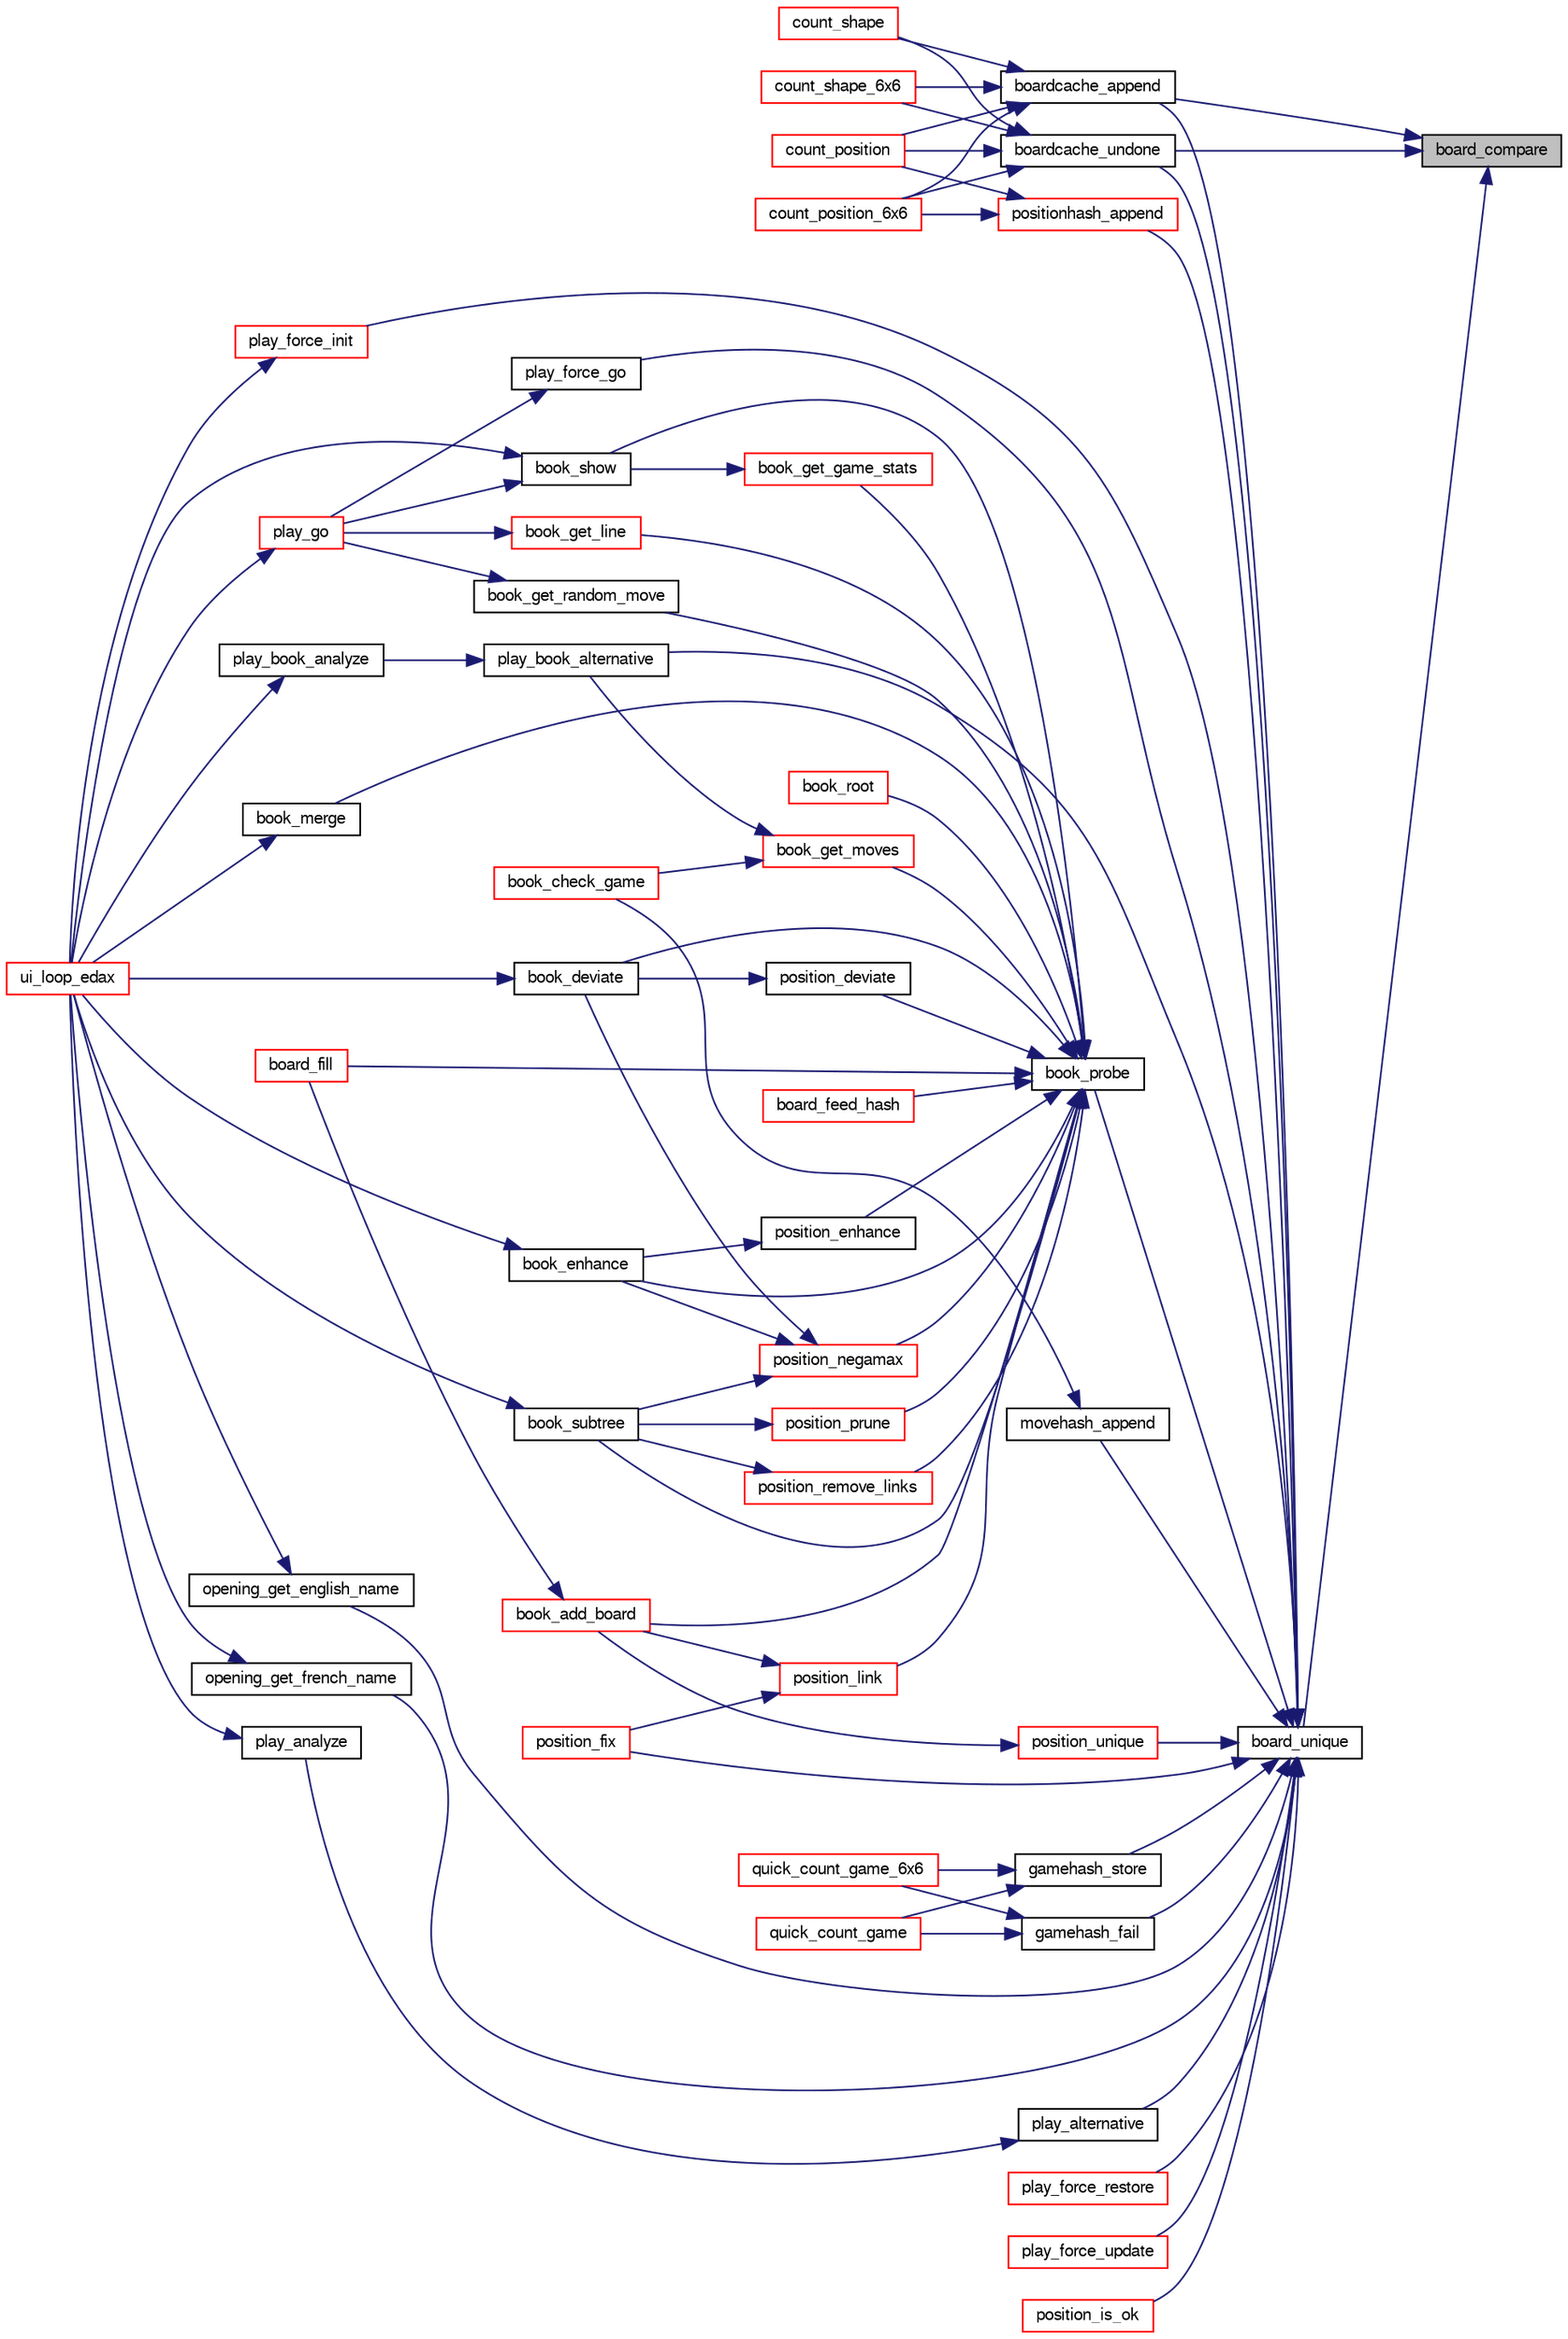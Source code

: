 digraph "board_compare"
{
 // LATEX_PDF_SIZE
  bgcolor="transparent";
  edge [fontname="FreeSans",fontsize="10",labelfontname="FreeSans",labelfontsize="10"];
  node [fontname="FreeSans",fontsize="10",shape=record];
  rankdir="RL";
  Node1 [label="board_compare",height=0.2,width=0.4,color="black", fillcolor="grey75", style="filled", fontcolor="black",tooltip="Compare two board."];
  Node1 -> Node2 [dir="back",color="midnightblue",fontsize="10",style="solid",fontname="FreeSans"];
  Node2 [label="board_unique",height=0.2,width=0.4,color="black",URL="$board_8c.html#a66911c3a003f5fb27a87503b5bb04f6d",tooltip="unique board"];
  Node2 -> Node3 [dir="back",color="midnightblue",fontsize="10",style="solid",fontname="FreeSans"];
  Node3 [label="boardcache_append",height=0.2,width=0.4,color="black",URL="$perft_8c.html#ab89d904b22937c99cb208063ab0e80b1",tooltip=" "];
  Node3 -> Node4 [dir="back",color="midnightblue",fontsize="10",style="solid",fontname="FreeSans"];
  Node4 [label="count_position",height=0.2,width=0.4,color="red",URL="$perft_8c.html#a2d4fe896c978bd809fa8952616362382",tooltip="Recursively count positions."];
  Node3 -> Node9 [dir="back",color="midnightblue",fontsize="10",style="solid",fontname="FreeSans"];
  Node9 [label="count_position_6x6",height=0.2,width=0.4,color="red",URL="$perft_8c.html#aa337f17617f5e241b81068c5b1d53ceb",tooltip="Recursively count positions."];
  Node3 -> Node10 [dir="back",color="midnightblue",fontsize="10",style="solid",fontname="FreeSans"];
  Node10 [label="count_shape",height=0.2,width=0.4,color="red",URL="$perft_8c.html#ac407862f89888ec121363c7dd9a391ee",tooltip="Recursively count shapes."];
  Node3 -> Node12 [dir="back",color="midnightblue",fontsize="10",style="solid",fontname="FreeSans"];
  Node12 [label="count_shape_6x6",height=0.2,width=0.4,color="red",URL="$perft_8c.html#a5dce5b6d1c1a8586cce0ce9e16e6b833",tooltip="Recursively count shapes."];
  Node2 -> Node13 [dir="back",color="midnightblue",fontsize="10",style="solid",fontname="FreeSans"];
  Node13 [label="boardcache_undone",height=0.2,width=0.4,color="black",URL="$perft_8c.html#a5b192fc464ce0ce293410aae2c75a9c7",tooltip="Append a shape to the hash table."];
  Node13 -> Node4 [dir="back",color="midnightblue",fontsize="10",style="solid",fontname="FreeSans"];
  Node13 -> Node9 [dir="back",color="midnightblue",fontsize="10",style="solid",fontname="FreeSans"];
  Node13 -> Node10 [dir="back",color="midnightblue",fontsize="10",style="solid",fontname="FreeSans"];
  Node13 -> Node12 [dir="back",color="midnightblue",fontsize="10",style="solid",fontname="FreeSans"];
  Node2 -> Node14 [dir="back",color="midnightblue",fontsize="10",style="solid",fontname="FreeSans"];
  Node14 [label="book_probe",height=0.2,width=0.4,color="black",URL="$book_8c.html#a0618aa17a7aef4ce9704705ab3f4a8fa",tooltip="Find a position in the book."];
  Node14 -> Node15 [dir="back",color="midnightblue",fontsize="10",style="solid",fontname="FreeSans"];
  Node15 [label="board_feed_hash",height=0.2,width=0.4,color="red",URL="$book_8c.html#a9c0c6a1b902182109525eb3e10db7cad",tooltip="Feed hash from a position."];
  Node14 -> Node17 [dir="back",color="midnightblue",fontsize="10",style="solid",fontname="FreeSans"];
  Node17 [label="board_fill",height=0.2,width=0.4,color="red",URL="$book_8c.html#abdce4d74200559a64a4a498f952cfe96",tooltip="Fill the opening book."];
  Node14 -> Node19 [dir="back",color="midnightblue",fontsize="10",style="solid",fontname="FreeSans"];
  Node19 [label="book_add_board",height=0.2,width=0.4,color="red",URL="$book_8c.html#a429dbc3a206062b05e0e9da5f6fd8452",tooltip="Add a position."];
  Node19 -> Node17 [dir="back",color="midnightblue",fontsize="10",style="solid",fontname="FreeSans"];
  Node14 -> Node35 [dir="back",color="midnightblue",fontsize="10",style="solid",fontname="FreeSans"];
  Node35 [label="book_deviate",height=0.2,width=0.4,color="black",URL="$book_8c.html#ad3ff0b9b8333c6714cd23ca4ebb620b8",tooltip="Deviate a book."];
  Node35 -> Node7 [dir="back",color="midnightblue",fontsize="10",style="solid",fontname="FreeSans"];
  Node7 [label="ui_loop_edax",height=0.2,width=0.4,color="red",URL="$edax_8c.html#a2354b96c7688bae32bedb6203d672f50",tooltip="Loop event."];
  Node14 -> Node36 [dir="back",color="midnightblue",fontsize="10",style="solid",fontname="FreeSans"];
  Node36 [label="book_enhance",height=0.2,width=0.4,color="black",URL="$book_8c.html#a55c9eb657940f815d9be360f1f2b7aea",tooltip="Enhance a book."];
  Node36 -> Node7 [dir="back",color="midnightblue",fontsize="10",style="solid",fontname="FreeSans"];
  Node14 -> Node37 [dir="back",color="midnightblue",fontsize="10",style="solid",fontname="FreeSans"];
  Node37 [label="book_get_game_stats",height=0.2,width=0.4,color="red",URL="$book_8c.html#aa7c2d0e635012ae756261619a1188e5c",tooltip="Get game statistics from a position."];
  Node37 -> Node38 [dir="back",color="midnightblue",fontsize="10",style="solid",fontname="FreeSans"];
  Node38 [label="book_show",height=0.2,width=0.4,color="black",URL="$book_8c.html#a393a42eb1a3ce423cad7df4eb4ffaac4",tooltip="Display a position from the book."];
  Node38 -> Node39 [dir="back",color="midnightblue",fontsize="10",style="solid",fontname="FreeSans"];
  Node39 [label="play_go",height=0.2,width=0.4,color="red",URL="$play_8c.html#aeba64a0b6660a04cff93da447da3f746",tooltip="Start thinking."];
  Node39 -> Node7 [dir="back",color="midnightblue",fontsize="10",style="solid",fontname="FreeSans"];
  Node38 -> Node7 [dir="back",color="midnightblue",fontsize="10",style="solid",fontname="FreeSans"];
  Node14 -> Node46 [dir="back",color="midnightblue",fontsize="10",style="solid",fontname="FreeSans"];
  Node46 [label="book_get_line",height=0.2,width=0.4,color="red",URL="$book_8c.html#a5c4b33003cbd770b19d394d4f6dd6a4f",tooltip="Get a variation from the book."];
  Node46 -> Node39 [dir="back",color="midnightblue",fontsize="10",style="solid",fontname="FreeSans"];
  Node14 -> Node47 [dir="back",color="midnightblue",fontsize="10",style="solid",fontname="FreeSans"];
  Node47 [label="book_get_moves",height=0.2,width=0.4,color="red",URL="$book_8c.html#aa1610f481122264992eac876893fdf35",tooltip="Get a list of moves from the book."];
  Node47 -> Node48 [dir="back",color="midnightblue",fontsize="10",style="solid",fontname="FreeSans"];
  Node48 [label="book_check_game",height=0.2,width=0.4,color="red",URL="$book_8c.html#a8996ed1153616ffa18e6819b88e106c9",tooltip="Check positions from a game."];
  Node47 -> Node52 [dir="back",color="midnightblue",fontsize="10",style="solid",fontname="FreeSans"];
  Node52 [label="play_book_alternative",height=0.2,width=0.4,color="black",URL="$play_8c.html#a0a53dfd153477f6332c030733e3a2d56",tooltip="Seek for the best alternative move from the opening book."];
  Node52 -> Node53 [dir="back",color="midnightblue",fontsize="10",style="solid",fontname="FreeSans"];
  Node53 [label="play_book_analyze",height=0.2,width=0.4,color="black",URL="$play_8c.html#a59d1d9b9a031ed112e8c41798c8b9eee",tooltip="Analyze a played game."];
  Node53 -> Node7 [dir="back",color="midnightblue",fontsize="10",style="solid",fontname="FreeSans"];
  Node14 -> Node55 [dir="back",color="midnightblue",fontsize="10",style="solid",fontname="FreeSans"];
  Node55 [label="book_get_random_move",height=0.2,width=0.4,color="black",URL="$book_8c.html#a71ddeb4c807f9833f5e8507ba9dab350",tooltip="Get a move at random from the opening book."];
  Node55 -> Node39 [dir="back",color="midnightblue",fontsize="10",style="solid",fontname="FreeSans"];
  Node14 -> Node56 [dir="back",color="midnightblue",fontsize="10",style="solid",fontname="FreeSans"];
  Node56 [label="book_merge",height=0.2,width=0.4,color="black",URL="$book_8c.html#aa496342cb2a666bd18913b11c337347c",tooltip="Merge two opening books."];
  Node56 -> Node7 [dir="back",color="midnightblue",fontsize="10",style="solid",fontname="FreeSans"];
  Node14 -> Node57 [dir="back",color="midnightblue",fontsize="10",style="solid",fontname="FreeSans"];
  Node57 [label="book_root",height=0.2,width=0.4,color="red",URL="$book_8c.html#a15fb375522cfce3cca97b01d84fab40d",tooltip="Find the initial position in the book."];
  Node14 -> Node38 [dir="back",color="midnightblue",fontsize="10",style="solid",fontname="FreeSans"];
  Node14 -> Node61 [dir="back",color="midnightblue",fontsize="10",style="solid",fontname="FreeSans"];
  Node61 [label="book_subtree",height=0.2,width=0.4,color="black",URL="$book_8c.html#a54e2a9a31eaf5be229ebfb49e200065b",tooltip="Prune a book."];
  Node61 -> Node7 [dir="back",color="midnightblue",fontsize="10",style="solid",fontname="FreeSans"];
  Node14 -> Node62 [dir="back",color="midnightblue",fontsize="10",style="solid",fontname="FreeSans"];
  Node62 [label="position_deviate",height=0.2,width=0.4,color="black",URL="$book_8c.html#ae9ee489a468274fd83808c53da0418c9",tooltip="Deviate a position."];
  Node62 -> Node35 [dir="back",color="midnightblue",fontsize="10",style="solid",fontname="FreeSans"];
  Node14 -> Node63 [dir="back",color="midnightblue",fontsize="10",style="solid",fontname="FreeSans"];
  Node63 [label="position_enhance",height=0.2,width=0.4,color="black",URL="$book_8c.html#ae7bdabeabfe76594a8c99bcdb98dedff",tooltip="Enhance a position."];
  Node63 -> Node36 [dir="back",color="midnightblue",fontsize="10",style="solid",fontname="FreeSans"];
  Node14 -> Node64 [dir="back",color="midnightblue",fontsize="10",style="solid",fontname="FreeSans"];
  Node64 [label="position_link",height=0.2,width=0.4,color="red",URL="$book_8c.html#a019aa7c08d4071fc2afc5c4a01777699",tooltip="Link a position."];
  Node64 -> Node19 [dir="back",color="midnightblue",fontsize="10",style="solid",fontname="FreeSans"];
  Node64 -> Node68 [dir="back",color="midnightblue",fontsize="10",style="solid",fontname="FreeSans"];
  Node68 [label="position_fix",height=0.2,width=0.4,color="red",URL="$book_8c.html#a2ed2c1217479c4fbf492246c22b28199",tooltip="Fix a position."];
  Node14 -> Node70 [dir="back",color="midnightblue",fontsize="10",style="solid",fontname="FreeSans"];
  Node70 [label="position_negamax",height=0.2,width=0.4,color="red",URL="$book_8c.html#a0f9f396689401dd6b9b1e3cc8cc26ab1",tooltip="Negamax a position."];
  Node70 -> Node35 [dir="back",color="midnightblue",fontsize="10",style="solid",fontname="FreeSans"];
  Node70 -> Node36 [dir="back",color="midnightblue",fontsize="10",style="solid",fontname="FreeSans"];
  Node70 -> Node61 [dir="back",color="midnightblue",fontsize="10",style="solid",fontname="FreeSans"];
  Node14 -> Node71 [dir="back",color="midnightblue",fontsize="10",style="solid",fontname="FreeSans"];
  Node71 [label="position_prune",height=0.2,width=0.4,color="red",URL="$book_8c.html#a7e9f0294a921db58731bfe94cd5e4579",tooltip="Prune a position."];
  Node71 -> Node61 [dir="back",color="midnightblue",fontsize="10",style="solid",fontname="FreeSans"];
  Node14 -> Node72 [dir="back",color="midnightblue",fontsize="10",style="solid",fontname="FreeSans"];
  Node72 [label="position_remove_links",height=0.2,width=0.4,color="red",URL="$book_8c.html#a0c59fcff017f462d3cabbd2289876a02",tooltip="Remove bad links after book pruning."];
  Node72 -> Node61 [dir="back",color="midnightblue",fontsize="10",style="solid",fontname="FreeSans"];
  Node2 -> Node73 [dir="back",color="midnightblue",fontsize="10",style="solid",fontname="FreeSans"];
  Node73 [label="gamehash_fail",height=0.2,width=0.4,color="black",URL="$perft_8c.html#adb6b55f288772c9a74db02105ee8c6c3",tooltip="Seek for a position in the hash table."];
  Node73 -> Node74 [dir="back",color="midnightblue",fontsize="10",style="solid",fontname="FreeSans"];
  Node74 [label="quick_count_game",height=0.2,width=0.4,color="red",URL="$perft_8c.html#a7def9bbbbbd65f8951726a9626e459b5",tooltip="Count games recursively."];
  Node73 -> Node76 [dir="back",color="midnightblue",fontsize="10",style="solid",fontname="FreeSans"];
  Node76 [label="quick_count_game_6x6",height=0.2,width=0.4,color="red",URL="$perft_8c.html#a7a530c0959e88966291040639ba1e5ad",tooltip="Count games recursively."];
  Node2 -> Node77 [dir="back",color="midnightblue",fontsize="10",style="solid",fontname="FreeSans"];
  Node77 [label="gamehash_store",height=0.2,width=0.4,color="black",URL="$perft_8c.html#a17abbd1909dc68176002cc819df8dc1d",tooltip="Store a game position."];
  Node77 -> Node74 [dir="back",color="midnightblue",fontsize="10",style="solid",fontname="FreeSans"];
  Node77 -> Node76 [dir="back",color="midnightblue",fontsize="10",style="solid",fontname="FreeSans"];
  Node2 -> Node78 [dir="back",color="midnightblue",fontsize="10",style="solid",fontname="FreeSans"];
  Node78 [label="movehash_append",height=0.2,width=0.4,color="black",URL="$move_8c.html#a5c446e3414594b950b7d1a6e219aa960",tooltip="Append a position to the hash table."];
  Node78 -> Node48 [dir="back",color="midnightblue",fontsize="10",style="solid",fontname="FreeSans"];
  Node2 -> Node79 [dir="back",color="midnightblue",fontsize="10",style="solid",fontname="FreeSans"];
  Node79 [label="opening_get_english_name",height=0.2,width=0.4,color="black",URL="$opening_8c.html#a29fe489da5c01afa117dbc8b836f3e19",tooltip="Check if a board has got an engilsh opening name."];
  Node79 -> Node7 [dir="back",color="midnightblue",fontsize="10",style="solid",fontname="FreeSans"];
  Node2 -> Node80 [dir="back",color="midnightblue",fontsize="10",style="solid",fontname="FreeSans"];
  Node80 [label="opening_get_french_name",height=0.2,width=0.4,color="black",URL="$opening_8c.html#a72ee5109eda4126f1540dab97af838c0",tooltip="Check if a board has got a french opening name."];
  Node80 -> Node7 [dir="back",color="midnightblue",fontsize="10",style="solid",fontname="FreeSans"];
  Node2 -> Node81 [dir="back",color="midnightblue",fontsize="10",style="solid",fontname="FreeSans"];
  Node81 [label="play_alternative",height=0.2,width=0.4,color="black",URL="$play_8c.html#ab220e1e3acf69015cd2e2b32abbdbaae",tooltip="Seek for the best alternative move."];
  Node81 -> Node82 [dir="back",color="midnightblue",fontsize="10",style="solid",fontname="FreeSans"];
  Node82 [label="play_analyze",height=0.2,width=0.4,color="black",URL="$play_8c.html#a32624a895b8cf4ec475a8de0ee5df3a1",tooltip="Analyze a played game."];
  Node82 -> Node7 [dir="back",color="midnightblue",fontsize="10",style="solid",fontname="FreeSans"];
  Node2 -> Node52 [dir="back",color="midnightblue",fontsize="10",style="solid",fontname="FreeSans"];
  Node2 -> Node83 [dir="back",color="midnightblue",fontsize="10",style="solid",fontname="FreeSans"];
  Node83 [label="play_force_go",height=0.2,width=0.4,color="black",URL="$play_8c.html#a0fac168d26c41a2a24f357011d546143",tooltip="Play a forced move."];
  Node83 -> Node39 [dir="back",color="midnightblue",fontsize="10",style="solid",fontname="FreeSans"];
  Node2 -> Node84 [dir="back",color="midnightblue",fontsize="10",style="solid",fontname="FreeSans"];
  Node84 [label="play_force_init",height=0.2,width=0.4,color="red",URL="$play_8c.html#a8ae26aeb1f439fc5a4bed1af1cb6a4ce",tooltip="Initialize a forced line."];
  Node84 -> Node7 [dir="back",color="midnightblue",fontsize="10",style="solid",fontname="FreeSans"];
  Node2 -> Node88 [dir="back",color="midnightblue",fontsize="10",style="solid",fontname="FreeSans"];
  Node88 [label="play_force_restore",height=0.2,width=0.4,color="red",URL="$play_8c.html#a0f958b5a711058c82752c80a979ace12",tooltip="Restore a forced line."];
  Node2 -> Node90 [dir="back",color="midnightblue",fontsize="10",style="solid",fontname="FreeSans"];
  Node90 [label="play_force_update",height=0.2,width=0.4,color="red",URL="$play_8c.html#aa6c1c201217d9e3141a02512635d98c1",tooltip="Update a forced line."];
  Node2 -> Node68 [dir="back",color="midnightblue",fontsize="10",style="solid",fontname="FreeSans"];
  Node2 -> Node97 [dir="back",color="midnightblue",fontsize="10",style="solid",fontname="FreeSans"];
  Node97 [label="position_is_ok",height=0.2,width=0.4,color="red",URL="$book_8c.html#a72ebb0fd09a7722748b1a0c46f42312e",tooltip="Check if position is ok or need fixing."];
  Node2 -> Node100 [dir="back",color="midnightblue",fontsize="10",style="solid",fontname="FreeSans"];
  Node100 [label="position_unique",height=0.2,width=0.4,color="red",URL="$book_8c.html#aa759e4da25983478739275f1a0506a64",tooltip="Make position unique, regarding symetries."];
  Node100 -> Node19 [dir="back",color="midnightblue",fontsize="10",style="solid",fontname="FreeSans"];
  Node2 -> Node101 [dir="back",color="midnightblue",fontsize="10",style="solid",fontname="FreeSans"];
  Node101 [label="positionhash_append",height=0.2,width=0.4,color="red",URL="$perft_8c.html#aca3a6e88970a37dc6480e7159e325cd0",tooltip="Append a position to the hash table."];
  Node101 -> Node4 [dir="back",color="midnightblue",fontsize="10",style="solid",fontname="FreeSans"];
  Node101 -> Node9 [dir="back",color="midnightblue",fontsize="10",style="solid",fontname="FreeSans"];
  Node1 -> Node3 [dir="back",color="midnightblue",fontsize="10",style="solid",fontname="FreeSans"];
  Node1 -> Node13 [dir="back",color="midnightblue",fontsize="10",style="solid",fontname="FreeSans"];
}
